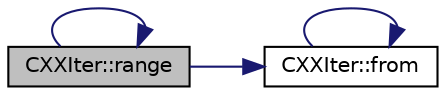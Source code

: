 digraph "CXXIter::range"
{
 // INTERACTIVE_SVG=YES
 // LATEX_PDF_SIZE
  bgcolor="transparent";
  edge [fontname="Helvetica",fontsize="10",labelfontname="Helvetica",labelfontsize="10"];
  node [fontname="Helvetica",fontsize="10",shape=record];
  rankdir="LR";
  Node1 [label="CXXIter::range",height=0.2,width=0.4,color="black", fillcolor="grey75", style="filled", fontcolor="black",tooltip="Construct a CXXIter iterator that yields all elements in the range between [from, to] (inclusive both..."];
  Node1 -> Node2 [color="midnightblue",fontsize="10",style="solid",fontname="Helvetica"];
  Node2 [label="CXXIter::from",height=0.2,width=0.4,color="black",URL="$namespaceCXXIter.html#abf8a6e7833d1a5ee280619f29eeee310",tooltip="Construct a CXXIter move source from the given container."];
  Node2 -> Node2 [color="midnightblue",fontsize="10",style="solid",fontname="Helvetica"];
  Node1 -> Node1 [color="midnightblue",fontsize="10",style="solid",fontname="Helvetica"];
}

